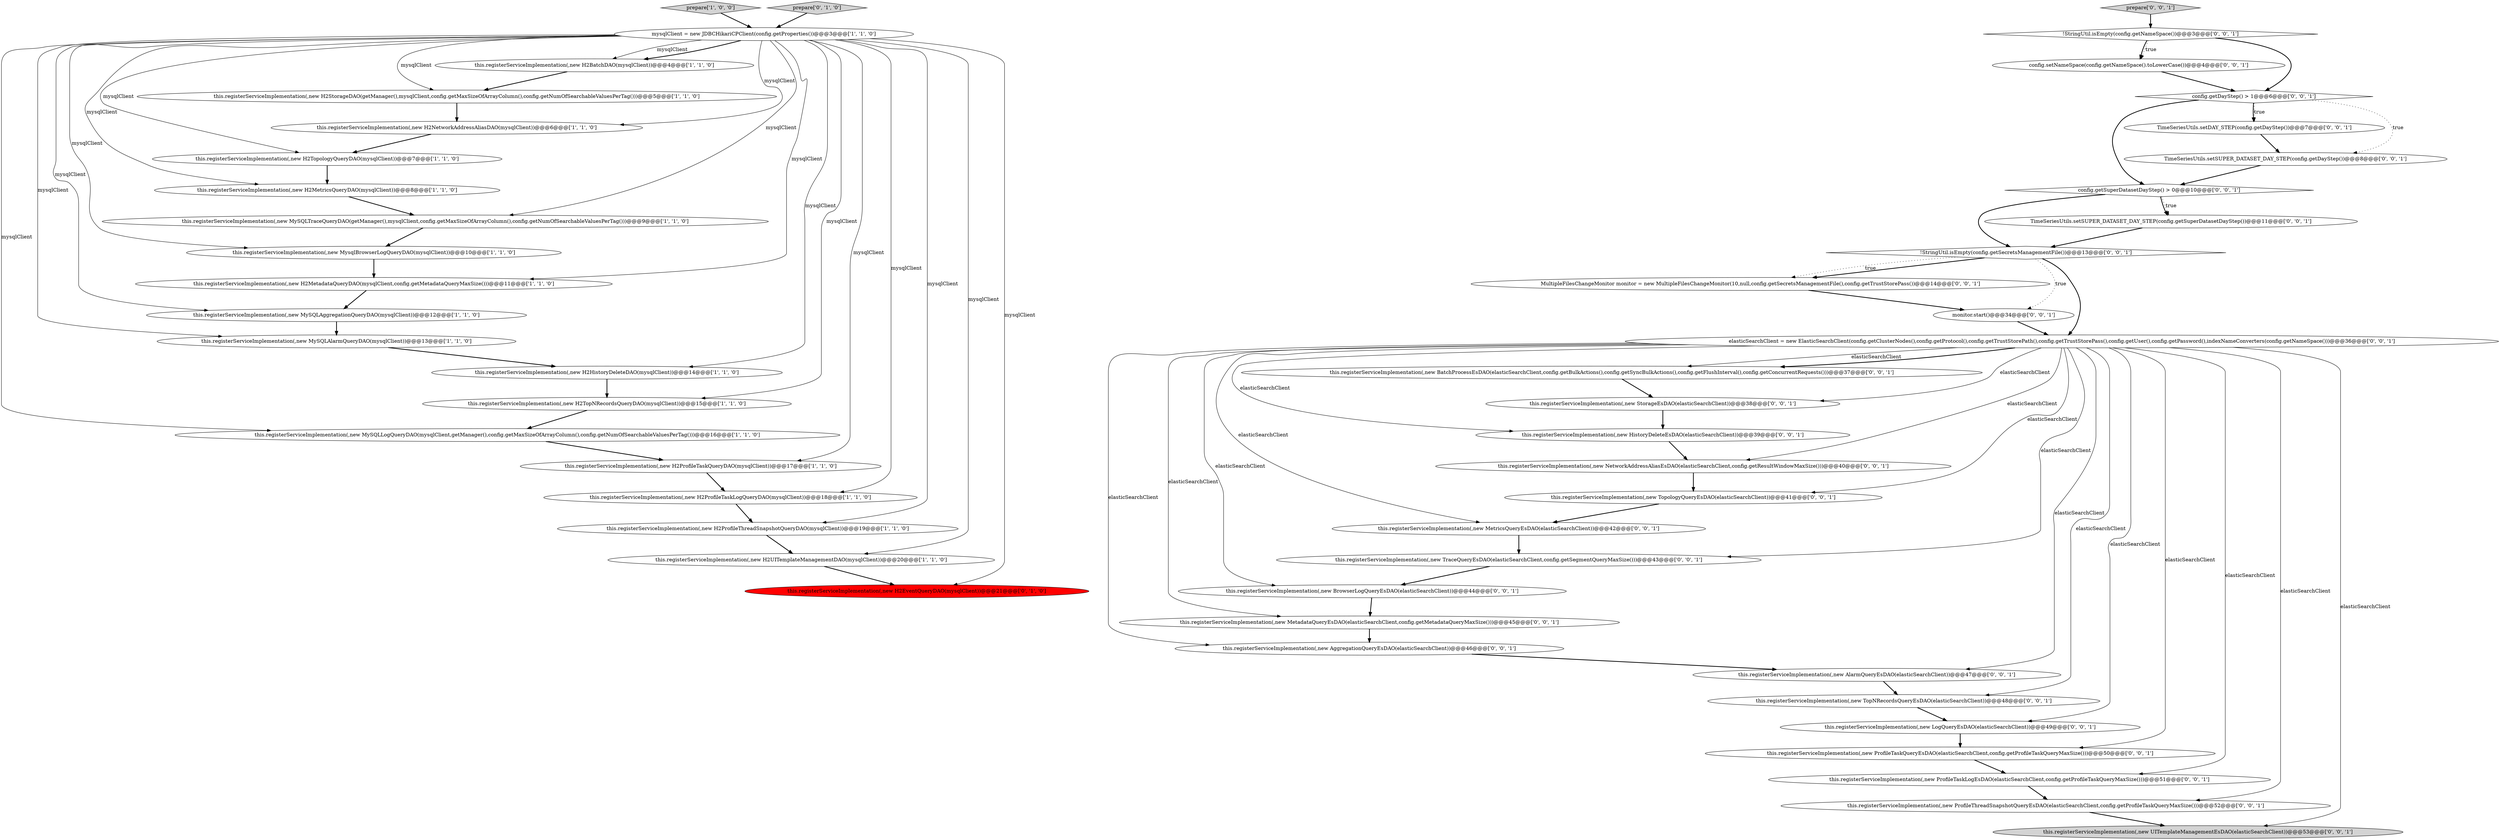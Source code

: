 digraph {
0 [style = filled, label = "this.registerServiceImplementation(,new H2HistoryDeleteDAO(mysqlClient))@@@14@@@['1', '1', '0']", fillcolor = white, shape = ellipse image = "AAA0AAABBB1BBB"];
49 [style = filled, label = "this.registerServiceImplementation(,new BatchProcessEsDAO(elasticSearchClient,config.getBulkActions(),config.getSyncBulkActions(),config.getFlushInterval(),config.getConcurrentRequests()))@@@37@@@['0', '0', '1']", fillcolor = white, shape = ellipse image = "AAA0AAABBB3BBB"];
15 [style = filled, label = "this.registerServiceImplementation(,new MySQLAggregationQueryDAO(mysqlClient))@@@12@@@['1', '1', '0']", fillcolor = white, shape = ellipse image = "AAA0AAABBB1BBB"];
21 [style = filled, label = "this.registerServiceImplementation(,new MetadataQueryEsDAO(elasticSearchClient,config.getMetadataQueryMaxSize()))@@@45@@@['0', '0', '1']", fillcolor = white, shape = ellipse image = "AAA0AAABBB3BBB"];
25 [style = filled, label = "!StringUtil.isEmpty(config.getNameSpace())@@@3@@@['0', '0', '1']", fillcolor = white, shape = diamond image = "AAA0AAABBB3BBB"];
43 [style = filled, label = "this.registerServiceImplementation(,new TraceQueryEsDAO(elasticSearchClient,config.getSegmentQueryMaxSize()))@@@43@@@['0', '0', '1']", fillcolor = white, shape = ellipse image = "AAA0AAABBB3BBB"];
1 [style = filled, label = "this.registerServiceImplementation(,new H2MetadataQueryDAO(mysqlClient,config.getMetadataQueryMaxSize()))@@@11@@@['1', '1', '0']", fillcolor = white, shape = ellipse image = "AAA0AAABBB1BBB"];
7 [style = filled, label = "this.registerServiceImplementation(,new MysqlBrowserLogQueryDAO(mysqlClient))@@@10@@@['1', '1', '0']", fillcolor = white, shape = ellipse image = "AAA0AAABBB1BBB"];
33 [style = filled, label = "config.getSuperDatasetDayStep() > 0@@@10@@@['0', '0', '1']", fillcolor = white, shape = diamond image = "AAA0AAABBB3BBB"];
35 [style = filled, label = "this.registerServiceImplementation(,new TopNRecordsQueryEsDAO(elasticSearchClient))@@@48@@@['0', '0', '1']", fillcolor = white, shape = ellipse image = "AAA0AAABBB3BBB"];
34 [style = filled, label = "this.registerServiceImplementation(,new ProfileTaskLogEsDAO(elasticSearchClient,config.getProfileTaskQueryMaxSize()))@@@51@@@['0', '0', '1']", fillcolor = white, shape = ellipse image = "AAA0AAABBB3BBB"];
13 [style = filled, label = "this.registerServiceImplementation(,new H2MetricsQueryDAO(mysqlClient))@@@8@@@['1', '1', '0']", fillcolor = white, shape = ellipse image = "AAA0AAABBB1BBB"];
11 [style = filled, label = "this.registerServiceImplementation(,new MySQLLogQueryDAO(mysqlClient,getManager(),config.getMaxSizeOfArrayColumn(),config.getNumOfSearchableValuesPerTag()))@@@16@@@['1', '1', '0']", fillcolor = white, shape = ellipse image = "AAA0AAABBB1BBB"];
24 [style = filled, label = "this.registerServiceImplementation(,new HistoryDeleteEsDAO(elasticSearchClient))@@@39@@@['0', '0', '1']", fillcolor = white, shape = ellipse image = "AAA0AAABBB3BBB"];
42 [style = filled, label = "config.setNameSpace(config.getNameSpace().toLowerCase())@@@4@@@['0', '0', '1']", fillcolor = white, shape = ellipse image = "AAA0AAABBB3BBB"];
31 [style = filled, label = "!StringUtil.isEmpty(config.getSecretsManagementFile())@@@13@@@['0', '0', '1']", fillcolor = white, shape = diamond image = "AAA0AAABBB3BBB"];
4 [style = filled, label = "prepare['1', '0', '0']", fillcolor = lightgray, shape = diamond image = "AAA0AAABBB1BBB"];
39 [style = filled, label = "TimeSeriesUtils.setSUPER_DATASET_DAY_STEP(config.getSuperDatasetDayStep())@@@11@@@['0', '0', '1']", fillcolor = white, shape = ellipse image = "AAA0AAABBB3BBB"];
27 [style = filled, label = "this.registerServiceImplementation(,new MetricsQueryEsDAO(elasticSearchClient))@@@42@@@['0', '0', '1']", fillcolor = white, shape = ellipse image = "AAA0AAABBB3BBB"];
46 [style = filled, label = "monitor.start()@@@34@@@['0', '0', '1']", fillcolor = white, shape = ellipse image = "AAA0AAABBB3BBB"];
30 [style = filled, label = "prepare['0', '0', '1']", fillcolor = lightgray, shape = diamond image = "AAA0AAABBB3BBB"];
32 [style = filled, label = "MultipleFilesChangeMonitor monitor = new MultipleFilesChangeMonitor(10,null,config.getSecretsManagementFile(),config.getTrustStorePass())@@@14@@@['0', '0', '1']", fillcolor = white, shape = ellipse image = "AAA0AAABBB3BBB"];
16 [style = filled, label = "this.registerServiceImplementation(,new MySQLAlarmQueryDAO(mysqlClient))@@@13@@@['1', '1', '0']", fillcolor = white, shape = ellipse image = "AAA0AAABBB1BBB"];
6 [style = filled, label = "this.registerServiceImplementation(,new H2TopologyQueryDAO(mysqlClient))@@@7@@@['1', '1', '0']", fillcolor = white, shape = ellipse image = "AAA0AAABBB1BBB"];
41 [style = filled, label = "this.registerServiceImplementation(,new BrowserLogQueryEsDAO(elasticSearchClient))@@@44@@@['0', '0', '1']", fillcolor = white, shape = ellipse image = "AAA0AAABBB3BBB"];
12 [style = filled, label = "this.registerServiceImplementation(,new H2ProfileTaskQueryDAO(mysqlClient))@@@17@@@['1', '1', '0']", fillcolor = white, shape = ellipse image = "AAA0AAABBB1BBB"];
17 [style = filled, label = "mysqlClient = new JDBCHikariCPClient(config.getProperties())@@@3@@@['1', '1', '0']", fillcolor = white, shape = ellipse image = "AAA0AAABBB1BBB"];
29 [style = filled, label = "TimeSeriesUtils.setSUPER_DATASET_DAY_STEP(config.getDayStep())@@@8@@@['0', '0', '1']", fillcolor = white, shape = ellipse image = "AAA0AAABBB3BBB"];
44 [style = filled, label = "elasticSearchClient = new ElasticSearchClient(config.getClusterNodes(),config.getProtocol(),config.getTrustStorePath(),config.getTrustStorePass(),config.getUser(),config.getPassword(),indexNameConverters(config.getNameSpace()))@@@36@@@['0', '0', '1']", fillcolor = white, shape = ellipse image = "AAA0AAABBB3BBB"];
5 [style = filled, label = "this.registerServiceImplementation(,new H2BatchDAO(mysqlClient))@@@4@@@['1', '1', '0']", fillcolor = white, shape = ellipse image = "AAA0AAABBB1BBB"];
36 [style = filled, label = "this.registerServiceImplementation(,new StorageEsDAO(elasticSearchClient))@@@38@@@['0', '0', '1']", fillcolor = white, shape = ellipse image = "AAA0AAABBB3BBB"];
38 [style = filled, label = "this.registerServiceImplementation(,new ProfileThreadSnapshotQueryEsDAO(elasticSearchClient,config.getProfileTaskQueryMaxSize()))@@@52@@@['0', '0', '1']", fillcolor = white, shape = ellipse image = "AAA0AAABBB3BBB"];
19 [style = filled, label = "prepare['0', '1', '0']", fillcolor = lightgray, shape = diamond image = "AAA0AAABBB2BBB"];
26 [style = filled, label = "config.getDayStep() > 1@@@6@@@['0', '0', '1']", fillcolor = white, shape = diamond image = "AAA0AAABBB3BBB"];
10 [style = filled, label = "this.registerServiceImplementation(,new H2UITemplateManagementDAO(mysqlClient))@@@20@@@['1', '1', '0']", fillcolor = white, shape = ellipse image = "AAA0AAABBB1BBB"];
48 [style = filled, label = "this.registerServiceImplementation(,new LogQueryEsDAO(elasticSearchClient))@@@49@@@['0', '0', '1']", fillcolor = white, shape = ellipse image = "AAA0AAABBB3BBB"];
40 [style = filled, label = "this.registerServiceImplementation(,new AggregationQueryEsDAO(elasticSearchClient))@@@46@@@['0', '0', '1']", fillcolor = white, shape = ellipse image = "AAA0AAABBB3BBB"];
9 [style = filled, label = "this.registerServiceImplementation(,new H2NetworkAddressAliasDAO(mysqlClient))@@@6@@@['1', '1', '0']", fillcolor = white, shape = ellipse image = "AAA0AAABBB1BBB"];
2 [style = filled, label = "this.registerServiceImplementation(,new H2TopNRecordsQueryDAO(mysqlClient))@@@15@@@['1', '1', '0']", fillcolor = white, shape = ellipse image = "AAA0AAABBB1BBB"];
22 [style = filled, label = "TimeSeriesUtils.setDAY_STEP(config.getDayStep())@@@7@@@['0', '0', '1']", fillcolor = white, shape = ellipse image = "AAA0AAABBB3BBB"];
45 [style = filled, label = "this.registerServiceImplementation(,new NetworkAddressAliasEsDAO(elasticSearchClient,config.getResultWindowMaxSize()))@@@40@@@['0', '0', '1']", fillcolor = white, shape = ellipse image = "AAA0AAABBB3BBB"];
47 [style = filled, label = "this.registerServiceImplementation(,new AlarmQueryEsDAO(elasticSearchClient))@@@47@@@['0', '0', '1']", fillcolor = white, shape = ellipse image = "AAA0AAABBB3BBB"];
18 [style = filled, label = "this.registerServiceImplementation(,new H2ProfileTaskLogQueryDAO(mysqlClient))@@@18@@@['1', '1', '0']", fillcolor = white, shape = ellipse image = "AAA0AAABBB1BBB"];
28 [style = filled, label = "this.registerServiceImplementation(,new UITemplateManagementEsDAO(elasticSearchClient))@@@53@@@['0', '0', '1']", fillcolor = lightgray, shape = ellipse image = "AAA0AAABBB3BBB"];
8 [style = filled, label = "this.registerServiceImplementation(,new H2StorageDAO(getManager(),mysqlClient,config.getMaxSizeOfArrayColumn(),config.getNumOfSearchableValuesPerTag()))@@@5@@@['1', '1', '0']", fillcolor = white, shape = ellipse image = "AAA0AAABBB1BBB"];
37 [style = filled, label = "this.registerServiceImplementation(,new ProfileTaskQueryEsDAO(elasticSearchClient,config.getProfileTaskQueryMaxSize()))@@@50@@@['0', '0', '1']", fillcolor = white, shape = ellipse image = "AAA0AAABBB3BBB"];
20 [style = filled, label = "this.registerServiceImplementation(,new H2EventQueryDAO(mysqlClient))@@@21@@@['0', '1', '0']", fillcolor = red, shape = ellipse image = "AAA1AAABBB2BBB"];
23 [style = filled, label = "this.registerServiceImplementation(,new TopologyQueryEsDAO(elasticSearchClient))@@@41@@@['0', '0', '1']", fillcolor = white, shape = ellipse image = "AAA0AAABBB3BBB"];
14 [style = filled, label = "this.registerServiceImplementation(,new H2ProfileThreadSnapshotQueryDAO(mysqlClient))@@@19@@@['1', '1', '0']", fillcolor = white, shape = ellipse image = "AAA0AAABBB1BBB"];
3 [style = filled, label = "this.registerServiceImplementation(,new MySQLTraceQueryDAO(getManager(),mysqlClient,config.getMaxSizeOfArrayColumn(),config.getNumOfSearchableValuesPerTag()))@@@9@@@['1', '1', '0']", fillcolor = white, shape = ellipse image = "AAA0AAABBB1BBB"];
35->48 [style = bold, label=""];
16->0 [style = bold, label=""];
17->5 [style = solid, label="mysqlClient"];
26->22 [style = dotted, label="true"];
26->22 [style = bold, label=""];
9->6 [style = bold, label=""];
17->13 [style = solid, label="mysqlClient"];
44->45 [style = solid, label="elasticSearchClient"];
36->24 [style = bold, label=""];
39->31 [style = bold, label=""];
40->47 [style = bold, label=""];
44->43 [style = solid, label="elasticSearchClient"];
12->18 [style = bold, label=""];
17->3 [style = solid, label="mysqlClient"];
17->1 [style = solid, label="mysqlClient"];
49->36 [style = bold, label=""];
17->2 [style = solid, label="mysqlClient"];
44->49 [style = solid, label="elasticSearchClient"];
44->35 [style = solid, label="elasticSearchClient"];
17->5 [style = bold, label=""];
48->37 [style = bold, label=""];
7->1 [style = bold, label=""];
17->0 [style = solid, label="mysqlClient"];
38->28 [style = bold, label=""];
17->8 [style = solid, label="mysqlClient"];
41->21 [style = bold, label=""];
14->10 [style = bold, label=""];
11->12 [style = bold, label=""];
44->49 [style = bold, label=""];
17->20 [style = solid, label="mysqlClient"];
17->15 [style = solid, label="mysqlClient"];
3->7 [style = bold, label=""];
25->42 [style = dotted, label="true"];
25->26 [style = bold, label=""];
31->46 [style = dotted, label="true"];
44->47 [style = solid, label="elasticSearchClient"];
17->18 [style = solid, label="mysqlClient"];
34->38 [style = bold, label=""];
44->40 [style = solid, label="elasticSearchClient"];
33->39 [style = dotted, label="true"];
44->21 [style = solid, label="elasticSearchClient"];
46->44 [style = bold, label=""];
32->46 [style = bold, label=""];
44->38 [style = solid, label="elasticSearchClient"];
4->17 [style = bold, label=""];
45->23 [style = bold, label=""];
27->43 [style = bold, label=""];
17->6 [style = solid, label="mysqlClient"];
31->32 [style = bold, label=""];
22->29 [style = bold, label=""];
19->17 [style = bold, label=""];
17->11 [style = solid, label="mysqlClient"];
17->12 [style = solid, label="mysqlClient"];
24->45 [style = bold, label=""];
31->44 [style = bold, label=""];
44->41 [style = solid, label="elasticSearchClient"];
44->34 [style = solid, label="elasticSearchClient"];
6->13 [style = bold, label=""];
25->42 [style = bold, label=""];
43->41 [style = bold, label=""];
2->11 [style = bold, label=""];
44->28 [style = solid, label="elasticSearchClient"];
44->27 [style = solid, label="elasticSearchClient"];
17->7 [style = solid, label="mysqlClient"];
5->8 [style = bold, label=""];
42->26 [style = bold, label=""];
10->20 [style = bold, label=""];
23->27 [style = bold, label=""];
1->15 [style = bold, label=""];
0->2 [style = bold, label=""];
30->25 [style = bold, label=""];
17->16 [style = solid, label="mysqlClient"];
44->24 [style = solid, label="elasticSearchClient"];
17->9 [style = solid, label="mysqlClient"];
44->36 [style = solid, label="elasticSearchClient"];
44->23 [style = solid, label="elasticSearchClient"];
15->16 [style = bold, label=""];
47->35 [style = bold, label=""];
31->32 [style = dotted, label="true"];
29->33 [style = bold, label=""];
33->39 [style = bold, label=""];
13->3 [style = bold, label=""];
37->34 [style = bold, label=""];
8->9 [style = bold, label=""];
33->31 [style = bold, label=""];
21->40 [style = bold, label=""];
26->29 [style = dotted, label="true"];
44->37 [style = solid, label="elasticSearchClient"];
17->10 [style = solid, label="mysqlClient"];
26->33 [style = bold, label=""];
18->14 [style = bold, label=""];
44->48 [style = solid, label="elasticSearchClient"];
17->14 [style = solid, label="mysqlClient"];
}
